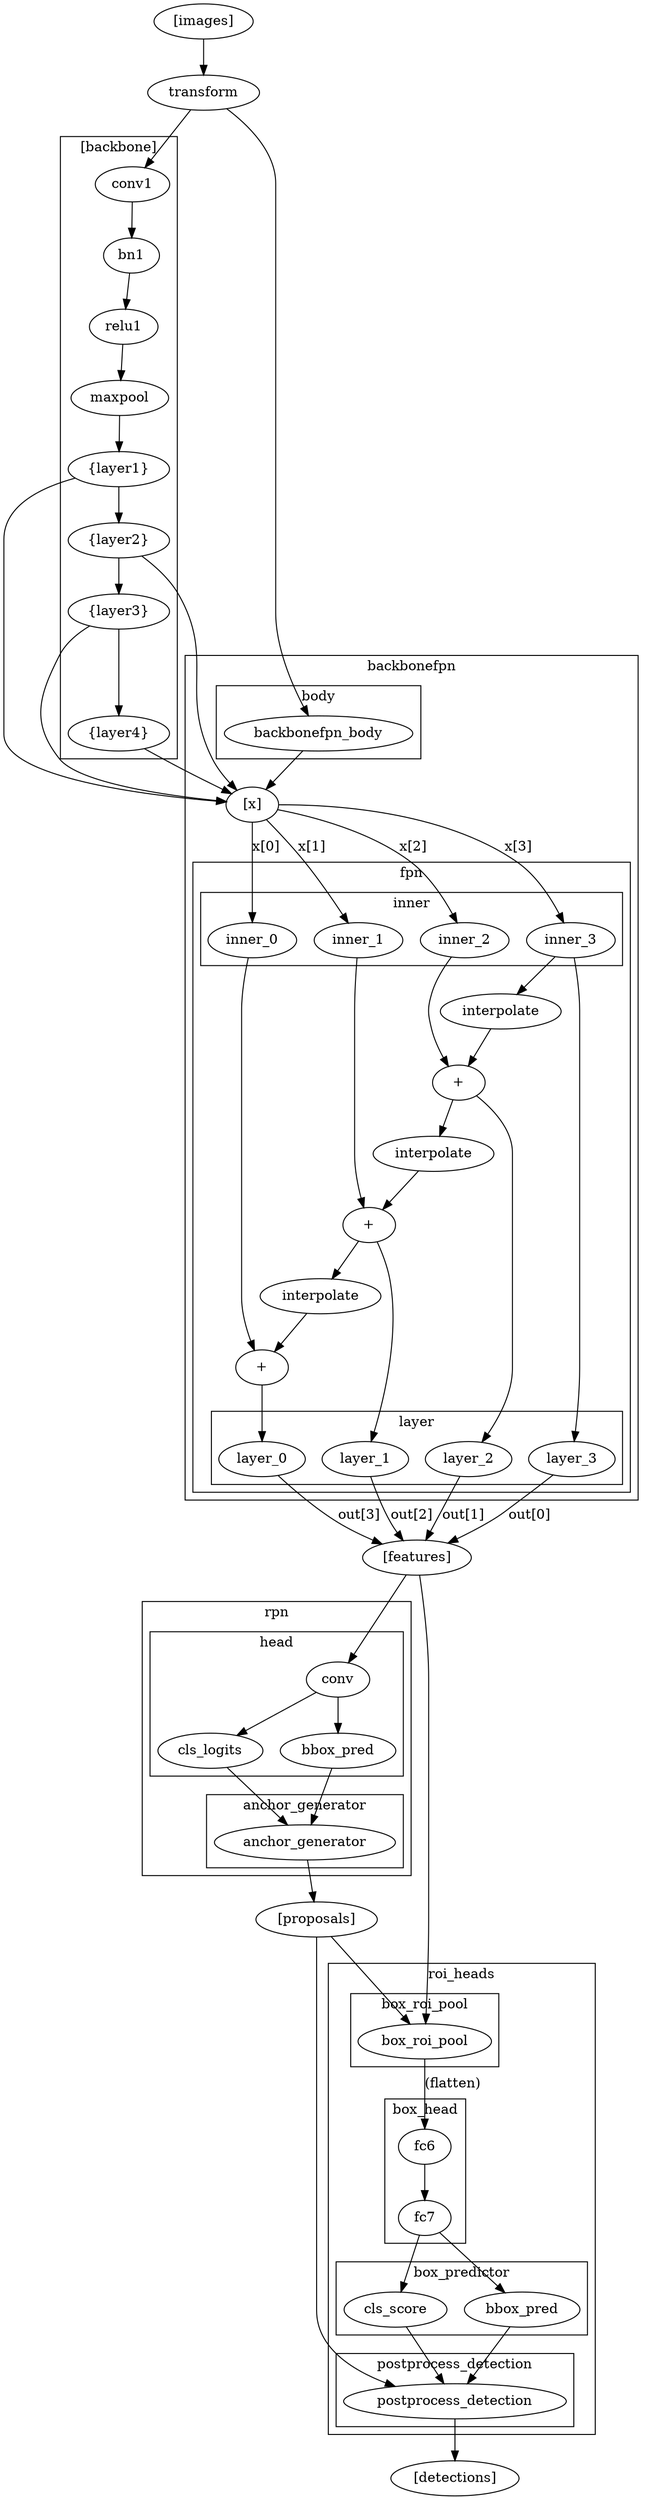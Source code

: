 digraph {
    x [label="[x]"];
    images [label="[images]"];
    
    images -> transform;

    subgraph FasterRCNN {
        label="FasterRCNN"

        
        transform -> backbonefpn_body;

        subgraph cluster_0 {
            label="backbonefpn";

            subgraph cluster_0_0 {
                label="body";

                backbonefpn_body;
            }

           
            backbonefpn_body -> x;

            subgraph cluster_0_1 {
                label="fpn";

                subgraph cluster_0_1_0 {
                    label="inner";
                    inner_0; inner_1; inner_2; inner_3;
                }

                subgraph cluster_0_1_1 {
                    label="layer";
                    layer_0; layer_1; layer_2; layer_3;
                }

                interpolate_0 [label="interpolate"]; 
                interpolate_1 [label="interpolate"]; 
                interpolate_2 [label="interpolate"];
                sum_0 [label="+"]; sum_1[label="+"]; sum_2[label="+"];

                inner_3 -> layer_3;
                inner_3 -> interpolate_2;
                inner_2 -> sum_2;
                inner_1 -> sum_1;
                inner_0 -> sum_0;

                interpolate_2 -> sum_2;
                interpolate_1 -> sum_1;
                interpolate_0 -> sum_0;
                
                sum_2 -> layer_2;
                sum_2 -> interpolate_1;
                sum_1 -> layer_1;
                sum_1 -> interpolate_0;
                sum_0 -> layer_0;

                // inner_3 -> layer_3;

                // inner_2 -> sum_2;
                // inner_3 -> interpolate_2;
                // interpolate_2 -> sum_2;
                // sum_2 -> layer_2;

                // inner_1 -> sum_1;
                // sum_2 -> interpolate_1;
                // interpolate_1 -> sum_1;
                // sum_1 -> layer_1;

                // inner_0 -> sum_0;
                // sum_1 -> interpolate_0;
                // interpolate_0 -> sum_0;
                // sum_0 -> layer_0;

            }

            x -> inner_0 [label="x[0]"];
            x -> inner_1 [label="x[1]"];
            x -> inner_2 [label="x[2]"];
            x -> inner_3 [label="x[3]"];

        }

        features [label="[features]"]

        layer_3 -> features [label="out[0]"];
        layer_2 -> features [label="out[1]"];
        layer_1 -> features [label="out[2]"];
        layer_0 -> features [label="out[3]"];

        subgraph cluster_1 {
            label="rpn"

            subgraph cluster_1_0 {
                label="head"

                
                conv -> cls_logits;
                conv -> bbox_pred;

            }

            subgraph cluster_1_1 {
                label="anchor_generator"

                cls_logits -> anchor_generator;
                bbox_pred -> anchor_generator;

            }
        }

        features -> conv;
        
        proposals [label="[proposals]"];
        anchor_generator -> proposals;

        subgraph cluster_2 {
            label="roi_heads"

            subgraph cluster_2_0 {
                label="box_roi_pool"
                box_roi_pool;
            }

            subgraph cluster_2_1 {
                label="box_head"
                fc6 -> fc7;
            }
            box_roi_pool -> fc6 [label="(flatten)"]; 

            subgraph cluster_2_2 {
                label="box_predictor"
                cls_score;
                bbox_pred1 [label="bbox_pred"];
            }
            fc7 -> cls_score;
            fc7 -> bbox_pred1;

            subgraph cluster_2_3 {
                label="postprocess_detection"
                postprocess_detection;
            }
            cls_score -> postprocess_detection;
            bbox_pred1 -> postprocess_detection;
            
        }
        proposals -> postprocess_detection;
        features -> box_roi_pool;
        proposals -> box_roi_pool;

        detections [label="[detections]"];
        postprocess_detection -> detections;


    }
    // images[label="[images]"];
    subgraph backbone {
        x [label="[x]"];
        transform -> conv1;
        subgraph cluster_0 {
            label="[backbone]";
            
            maxpool;
            layer1 [label="{layer1}"];
            layer2 [label="{layer2}"];
            layer3 [label="{layer3}"];
            layer4 [label="{layer4}"];

            
            conv1 -> bn1;
            bn1 -> relu1;
            relu1 -> maxpool;
            maxpool -> layer1;
            layer1 -> layer2;
            layer2 -> layer3;
            layer3 -> layer4;
        }
        
        layer1 -> x;
        layer2 -> x;
        layer3 -> x;
        layer4 -> x;

        // subgraph cluster_0 {
        //     label="[layer1]";

        //     subgraph cluster_0_0 {
        //         label="[layer1_0]";

        //         layer1_0_relu0 [label="relu"];
        //         layer1_0_relu1 [label="relu"];
        //         layer1_0_relu2 [label="relu"];
        //         layer1_0_add [label="+"];

        //         layer1_0_conv1 [label="conv1"];
        //         layer1_0_conv2 [label="conv2"];
        //         layer1_0_conv3 [label="conv3"];
        //         layer1_0_bn1 [label="bn1"];
        //         layer1_0_bn2 [label="bn2"];
        //         layer1_0_bn3 [label="bn3"];
        //         layer1_0_downsample_relu [label="downsample_relu"];
        //         layer1_0_downsample_bn [label="downsample_bn"];

        //         // normal

        //         layer1_0_conv1 -> layer1_0_bn1;
        //         layer1_0_bn1 -> layer1_0_relu0;
        //         layer1_0_relu0 -> layer1_0_conv2;

        //         layer1_0_conv2 -> layer1_0_bn2;
        //         layer1_0_bn2 -> layer1_0_relu1;
        //         layer1_0_relu1 -> layer1_0_conv3;

        //         layer1_0_conv3 -> layer1_0_bn3;

        //         // residual
        //         layer1_0_downsample_relu -> layer1_0_downsample_bn;

        //         // add
        //         layer1_0_bn3 -> layer1_0_add;
        //         layer1_0_downsample_bn -> layer1_0_add;

        //         layer1_0_add -> layer1_0_relu2;

        //     }

        //     subgraph cluster_0_1 {
        //         label="[layer1_1]";

        //         layer1_1_relu1 [label="[relu]"];
        //         layer1_1_relu2 [label="[relu]"];
        //         layer1_1_relu3 [label="[relu]"];
        //         layer1_1_add [label="+"];

        //         layer1_1_conv1 [label="[conv1]"];
        //         layer1_1_conv2 [label="[conv2]"];
        //         layer1_1_conv3 [label="[conv3]"];

        //         layer1_1_bn1 [label="[bn1]"];
        //         layer1_1_bn2 [label="[bn2]"];
        //         layer1_1_bn3 [label="[bn3]"];

        //         // normal
        //         layer1_1_conv1 -> layer1_1_bn1;
        //         layer1_1_bn1 -> layer1_1_relu1;

        //         layer1_1_relu1 -> layer1_1_conv2;
        //         layer1_1_conv2 -> layer1_1_bn2;
        //         layer1_1_bn2 -> layer1_1_relu2;

        //         layer1_1_relu2 -> layer1_1_conv3;
        //         layer1_1_conv3 -> layer1_1_bn3;

        //         // add
        //         layer1_1_bn3 -> layer1_1_add;
                
        //         layer1_1_add -> layer1_1_relu3;

        //     }

        //     subgraph cluster_0_2 {
        //         label="[layer1_2]";

        //         layer1_2_relu1 [label="[relu]"];
        //         layer1_2_relu2 [label="[relu]"];
        //         layer1_2_relu3 [label="[relu]"];
        //         layer1_2_add [label="+"];

        //         layer1_2_conv1 [label="[conv1]"];
        //         layer1_2_conv2 [label="[conv2]"];
        //         layer1_2_conv3 [label="[conv3]"];

        //         layer1_2_bn1 [label="[bn1]"];
        //         layer1_2_bn2 [label="[bn2]"];
        //         layer1_2_bn3 [label="[bn3]"];

        //         // normal
        //         layer1_2_conv1 -> layer1_2_bn1;
        //         layer1_2_bn1 -> layer1_2_relu1;

        //         layer1_2_relu1 -> layer1_2_conv2;
        //         layer1_2_conv2 -> layer1_2_bn2;
        //         layer1_2_bn2 -> layer1_2_relu2;

        //         layer1_2_relu2 -> layer1_2_conv3;
        //         layer1_2_conv3 -> layer1_2_bn3;

        //         // add
        //         layer1_2_bn3 -> layer1_2_add;
                
        //         layer1_2_add -> layer1_2_relu3;

        //     }

        //     layer1_0_relu2 -> layer1_1_conv1;
        //     layer1_0_relu2 -> layer1_1_add;

        //     layer1_1_relu3 -> layer1_2_conv1;
        //     layer1_1_relu3 -> layer1_2_add;

        // }

        

        // maxpool -> layer1_0_conv1;
        // maxpool -> layer1_0_downsample_relu;
        // relu1 -> maxpool;
        // layer1_2_relu3 -> x;

        // subgraph cluster_1 {
        //     label="[layer2]"
        
        //     subgraph cluster_1_0 {
        //         label="[layer2_0]";
        //         layer2_0_relu0 [label="relu"];
        //         layer2_0_relu1 [label="relu"];
        //         layer2_0_relu2 [label="relu"];
        //         layer2_0_add [label="+"];
        //         layer2_0_conv1 [label="conv1"];
        //         layer2_0_conv2 [label="conv2"];
        //         layer2_0_conv3 [label="conv3"];
        //         layer2_0_bn1 [label="bn1"];
        //         layer2_0_bn2 [label="bn2"];
        //         layer2_0_bn3 [label="bn3"];
        //         layer2_0_downsample_relu [label="downsample_relu"];
        //         layer2_0_downsample_bn [label="downsample_bn"];
        //         layer2_0_conv1 -> layer2_0_bn1;
        //         layer2_0_bn1 -> layer2_0_relu0;
        //         layer2_0_relu0 -> layer2_0_conv2;
        //         layer2_0_conv2 -> layer2_0_bn2;
        //         layer2_0_bn2 -> layer2_0_relu1;
        //         layer2_0_relu1 -> layer2_0_conv3;
        //         layer2_0_conv3 -> layer2_0_bn3;
        //         layer2_0_downsample_relu -> layer2_0_downsample_bn;
        //         layer2_0_bn3 -> layer2_0_add;
        //         layer2_0_downsample_bn -> layer2_0_add;
        //         layer2_0_add -> layer2_0_relu2;
        //     }

        //     subgraph cluster_1_1 {
        //         label="[layer2_1]";
        //         layer2_1_relu1 [label="[relu]"];
        //         layer2_1_relu2 [label="[relu]"];
        //         layer2_1_relu3 [label="[relu]"];
        //         layer2_1_add [label="+"];
        //         layer2_1_conv1 [label="[conv1]"];
        //         layer2_1_conv2 [label="[conv2]"];
        //         layer2_1_conv3 [label="[conv3]"];
        //         layer2_1_bn1 [label="[bn1]"];
        //         layer2_1_bn2 [label="[bn2]"];
        //         layer2_1_bn3 [label="[bn3]"];
        //         layer2_1_conv1 -> layer2_1_bn1;
        //         layer2_1_bn1 -> layer2_1_relu1;
        //         layer2_1_relu1 -> layer2_1_conv2;
        //         layer2_1_conv2 -> layer2_1_bn2;
        //         layer2_1_bn2 -> layer2_1_relu2;
        //         layer2_1_relu2 -> layer2_1_conv3;
        //         layer2_1_conv3 -> layer2_1_bn3
        //         layer2_1_bn3 -> layer2_1_add;
        //         layer2_1_add -> layer2_1_relu3;
        //     }

        //     subgraph cluster_1_2 {
        //         label="[layer2_2]";
        //         layer2_2_relu1 [label="[relu]"];
        //         layer2_2_relu2 [label="[relu]"];
        //         layer2_2_relu3 [label="[relu]"];
        //         layer2_2_add [label="+"];
        //         layer2_2_conv1 [label="[conv1]"];
        //         layer2_2_conv2 [label="[conv2]"];
        //         layer2_2_conv3 [label="[conv3]"];
        //         layer2_2_bn1 [label="[bn1]"];
        //         layer2_2_bn2 [label="[bn2]"];
        //         layer2_2_bn3 [label="[bn3]"];
        //         layer2_2_conv1 -> layer2_2_bn1;
        //         layer2_2_bn1 -> layer2_2_relu1;
        //         layer2_2_relu1 -> layer2_2_conv2;
        //         layer2_2_conv2 -> layer2_2_bn2;
        //         layer2_2_bn2 -> layer2_2_relu2;
        //         layer2_2_relu2 -> layer2_2_conv3;
        //         layer2_2_conv3 -> layer2_2_bn3
        //         layer2_2_bn3 -> layer2_2_add;
        //         layer2_2_add -> layer2_2_relu3;
        //     }

        //     subgraph cluster_1_3 {
        //         label="[layer2_3]";
        //         layer2_3_relu1 [label="[relu]"];
        //         layer2_3_relu2 [label="[relu]"];
        //         layer2_3_relu3 [label="[relu]"];
        //         layer2_3_add [label="+"];
        //         layer2_3_conv1 [label="[conv1]"];
        //         layer2_3_conv2 [label="[conv2]"];
        //         layer2_3_conv3 [label="[conv3]"];
        //         layer2_3_bn1 [label="[bn1]"];
        //         layer2_3_bn2 [label="[bn2]"];
        //         layer2_3_bn3 [label="[bn3]"];
        //         layer2_3_conv1 -> layer2_3_bn1;
        //         layer2_3_bn1 -> layer2_3_relu1;
        //         layer2_3_relu1 -> layer2_3_conv2;
        //         layer2_3_conv2 -> layer2_3_bn2;
        //         layer2_3_bn2 -> layer2_3_relu2;
        //         layer2_3_relu2 -> layer2_3_conv3;
        //         layer2_3_conv3 -> layer2_3_bn3
        //         layer2_3_bn3 -> layer2_3_add;
        //         layer2_3_add -> layer2_3_relu3;

        //     }

        //     layer2_0_relu2 -> layer2_1_conv1;
        //     layer2_0_relu2 -> layer2_1_add;

        //     layer2_1_relu3 -> layer2_2_conv1;
        //     layer2_1_relu3 -> layer2_2_add;

        //     layer2_2_relu3 -> layer2_3_conv1;
        //     layer2_2_relu3 -> layer2_3_add;
        // }

        // layer2_3_relu3 -> x;

        // subgraph cluster_2{
        //     label="[layer3]";

        //     subgraph cluster_2_0{
        //         label="[layer3_0]";
        //         layer3_0_relu0 [label="relu"];
        //         layer3_0_relu1 [label="relu"];
        //         layer3_0_relu2 [label="relu"];
        //         layer3_0_add [label="+"];
        //         layer3_0_conv1 [label="conv1"];
        //         layer3_0_conv2 [label="conv2"];
        //         layer3_0_conv3 [label="conv3"];
        //         layer3_0_bn1 [label="bn1"];
        //         layer3_0_bn2 [label="bn2"];
        //         layer3_0_bn3 [label="bn3"];
        //         layer3_0_downsample_relu [label="downsample_relu"];
        //         layer3_0_downsample_bn [label="downsample_bn"];
        //         layer3_0_conv1 -> layer3_0_bn1;
        //         layer3_0_bn1 -> layer3_0_relu0;
        //         layer3_0_relu0 -> layer3_0_conv2;
        //         layer3_0_conv2 -> layer3_0_bn2;
        //         layer3_0_bn2 -> layer3_0_relu1;
        //         layer3_0_relu1 -> layer3_0_conv3;
        //         layer3_0_conv3 -> layer3_0_bn3;
        //         layer3_0_downsample_relu -> layer3_0_downsample_bn;
        //         layer3_0_bn3 -> layer3_0_add;
        //         layer3_0_downsample_bn -> layer3_0_add;
        //         layer3_0_add -> layer3_0_relu2;
        //     }

        //     subgraph cluster_2_1{
        //         label="[layer3_1]";
        //         layer3_1_relu1 [label="[relu]"];
        //         layer3_1_relu2 [label="[relu]"];
        //         layer3_1_relu3 [label="[relu]"];
        //         layer3_1_add [label="+"];
        //         layer3_1_conv1 [label="[conv1]"];
        //         layer3_1_conv2 [label="[conv2]"];
        //         layer3_1_conv3 [label="[conv3]"];
        //         layer3_1_bn1 [label="[bn1]"];
        //         layer3_1_bn2 [label="[bn2]"];
        //         layer3_1_bn3 [label="[bn3]"];
        //         layer3_1_conv1 -> layer3_1_bn1;
        //         layer3_1_bn1 -> layer3_1_relu1;
        //         layer3_1_relu1 -> layer3_1_conv2;
        //         layer3_1_conv2 -> layer3_1_bn2;
        //         layer3_1_bn2 -> layer3_1_relu2;
        //         layer3_1_relu2 -> layer3_1_conv3;
        //         layer3_1_conv3 -> layer3_1_bn3
        //         layer3_1_bn3 -> layer3_1_add;
        //         layer3_1_add -> layer3_1_relu3;
        //     }
        //     subgraph cluster_2_2{
        //         label="[layer3_2]";
        //         layer3_2_relu1 [label="[relu]"];
        //         layer3_2_relu2 [label="[relu]"];
        //         layer3_2_relu3 [label="[relu]"];
        //         layer3_2_add [label="+"];
        //         layer3_2_conv1 [label="[conv1]"];
        //         layer3_2_conv2 [label="[conv2]"];
        //         layer3_2_conv3 [label="[conv3]"];
        //         layer3_2_bn1 [label="[bn1]"];
        //         layer3_2_bn2 [label="[bn2]"];
        //         layer3_2_bn3 [label="[bn3]"];
        //         layer3_2_conv1 -> layer3_2_bn1;
        //         layer3_2_bn1 -> layer3_2_relu1;
        //         layer3_2_relu1 -> layer3_2_conv2;
        //         layer3_2_conv2 -> layer3_2_bn2;
        //         layer3_2_bn2 -> layer3_2_relu2;
        //         layer3_2_relu2 -> layer3_2_conv3;
        //         layer3_2_conv3 -> layer3_2_bn3
        //         layer3_2_bn3 -> layer3_2_add;
        //         layer3_2_add -> layer3_2_relu3;
        //     }
        //     subgraph cluster_2_3{
        //         label="[layer3_3]";
        //         layer3_3_relu1 [label="[relu]"];
        //         layer3_3_relu2 [label="[relu]"];
        //         layer3_3_relu3 [label="[relu]"];
        //         layer3_3_add [label="+"];
        //         layer3_3_conv1 [label="[conv1]"];
        //         layer3_3_conv2 [label="[conv2]"];
        //         layer3_3_conv3 [label="[conv3]"];
        //         layer3_3_bn1 [label="[bn1]"];
        //         layer3_3_bn2 [label="[bn2]"];
        //         layer3_3_bn3 [label="[bn3]"];
        //         layer3_3_conv1 -> layer3_3_bn1;
        //         layer3_3_bn1 -> layer3_3_relu1;
        //         layer3_3_relu1 -> layer3_3_conv2;
        //         layer3_3_conv2 -> layer3_3_bn2;
        //         layer3_3_bn2 -> layer3_3_relu2;
        //         layer3_3_relu2 -> layer3_3_conv3;
        //         layer3_3_conv3 -> layer3_3_bn3
        //         layer3_3_bn3 -> layer3_3_add;
        //         layer3_3_add -> layer3_3_relu3;
        //     }
        //     subgraph cluster_2_4{
        //         label="[layer3_4]";
        //         layer3_4_relu1 [label="[relu]"];
        //         layer3_4_relu2 [label="[relu]"];
        //         layer3_4_relu3 [label="[relu]"];
        //         layer3_4_add [label="+"];
        //         layer3_4_conv1 [label="[conv1]"];
        //         layer3_4_conv2 [label="[conv2]"];
        //         layer3_4_conv3 [label="[conv3]"];
        //         layer3_4_bn1 [label="[bn1]"];
        //         layer3_4_bn2 [label="[bn2]"];
        //         layer3_4_bn3 [label="[bn3]"];
        //         layer3_4_conv1 -> layer3_4_bn1;
        //         layer3_4_bn1 -> layer3_4_relu1;
        //         layer3_4_relu1 -> layer3_4_conv2;
        //         layer3_4_conv2 -> layer3_4_bn2;
        //         layer3_4_bn2 -> layer3_4_relu2;
        //         layer3_4_relu2 -> layer3_4_conv3;
        //         layer3_4_conv3 -> layer3_4_bn3
        //         layer3_4_bn3 -> layer3_4_add;
        //         layer3_4_add -> layer3_4_relu3;
        //     }
        //     subgraph cluster_2_5{
        //         label="[layer3_5]";
        //         layer3_5_relu1 [label="[relu]"];
        //         layer3_5_relu2 [label="[relu]"];
        //         layer3_5_relu3 [label="[relu]"];
        //         layer3_5_add [label="+"];
        //         layer3_5_conv1 [label="[conv1]"];
        //         layer3_5_conv2 [label="[conv2]"];
        //         layer3_5_conv3 [label="[conv3]"];
        //         layer3_5_bn1 [label="[bn1]"];
        //         layer3_5_bn2 [label="[bn2]"];
        //         layer3_5_bn3 [label="[bn3]"];
        //         layer3_5_conv1 -> layer3_5_bn1;
        //         layer3_5_bn1 -> layer3_5_relu1;
        //         layer3_5_relu1 -> layer3_5_conv2;
        //         layer3_5_conv2 -> layer3_5_bn2;
        //         layer3_5_bn2 -> layer3_5_relu2;
        //         layer3_5_relu2 -> layer3_5_conv3;
        //         layer3_5_conv3 -> layer3_5_bn3
        //         layer3_5_bn3 -> layer3_5_add;
        //         layer3_5_add -> layer3_5_relu3;
        //     }
        //     layer3_0_relu2 -> layer3_1_conv1;
        //     layer3_0_relu2 -> layer3_1_add;
        //     layer3_1_relu3 -> layer3_2_conv1;
        //     layer3_1_relu3 -> layer3_2_add;
        //     layer3_2_relu3 -> layer3_3_conv1;
        //     layer3_2_relu3 -> layer3_3_add;
        //     layer3_3_relu3 -> layer3_4_conv1;
        //     layer3_3_relu3 -> layer3_4_add;
        //     layer3_4_relu3 -> layer3_5_conv1;
        //     layer3_4_relu3 -> layer3_5_add;
        //     // layer3_5_relu3 -> layer3_6_conv1;
        //     // layer3_5_relu3 -> layer3_6_add;
        
        // }

        // layer3_5_relu3 -> x;

        // subgraph cluster_3 {
        //     label="[layer4]";

        //     subgraph cluster_3_0 {
        //         label="[layer4_0]";
        //         layer4_0_relu0 [label="relu"];
        //         layer4_0_relu1 [label="relu"];
        //         layer4_0_relu2 [label="relu"];
        //         layer4_0_add [label="+"];
        //         layer4_0_conv1 [label="conv1"];
        //         layer4_0_conv2 [label="conv2"];
        //         layer4_0_conv3 [label="conv3"];
        //         layer4_0_bn1 [label="bn1"];
        //         layer4_0_bn2 [label="bn2"];
        //         layer4_0_bn3 [label="bn3"];
        //         layer4_0_downsample_relu [label="downsample_relu"];
        //         layer4_0_downsample_bn [label="downsample_bn"];
        //         layer4_0_conv1 -> layer4_0_bn1;
        //         layer4_0_bn1 -> layer4_0_relu0;
        //         layer4_0_relu0 -> layer4_0_conv2;
        //         layer4_0_conv2 -> layer4_0_bn2;
        //         layer4_0_bn2 -> layer4_0_relu1;
        //         layer4_0_relu1 -> layer4_0_conv3;
        //         layer4_0_conv3 -> layer4_0_bn3;
        //         layer4_0_downsample_relu -> layer4_0_downsample_bn;
        //         layer4_0_bn3 -> layer4_0_add;
        //         layer4_0_downsample_bn -> layer4_0_add;
        //         layer4_0_add -> layer4_0_relu2;
        //     }

        //     subgraph cluster_3_1 {
        //         label="[layer4_1]";
        //         layer4_1_relu1 [label="[relu]"];
        //         layer4_1_relu2 [label="[relu]"];
        //         layer4_1_relu3 [label="[relu]"];
        //         layer4_1_add [label="+"];
        //         layer4_1_conv1 [label="[conv1]"];
        //         layer4_1_conv2 [label="[conv2]"];
        //         layer4_1_conv3 [label="[conv3]"];
        //         layer4_1_bn1 [label="[bn1]"];
        //         layer4_1_bn2 [label="[bn2]"];
        //         layer4_1_bn3 [label="[bn3]"];
        //         layer4_1_conv1 -> layer4_1_bn1;
        //         layer4_1_bn1 -> layer4_1_relu1;
        //         layer4_1_relu1 -> layer4_1_conv2;
        //         layer4_1_conv2 -> layer4_1_bn2;
        //         layer4_1_bn2 -> layer4_1_relu2;
        //         layer4_1_relu2 -> layer4_1_conv3;
        //         layer4_1_conv3 -> layer4_1_bn3
        //         layer4_1_bn3 -> layer4_1_add;
        //         layer4_1_add -> layer4_1_relu3;
        //     }

        //     subgraph cluster_3_2 {
        //         label="[layer4_2]";
        //         layer4_2_relu1 [label="[relu]"];
        //         layer4_2_relu2 [label="[relu]"];
        //         layer4_2_relu3 [label="[relu]"];
        //         layer4_2_add [label="+"];
        //         layer4_2_conv1 [label="[conv1]"];
        //         layer4_2_conv2 [label="[conv2]"];
        //         layer4_2_conv3 [label="[conv3]"];
        //         layer4_2_bn1 [label="[bn1]"];
        //         layer4_2_bn2 [label="[bn2]"];
        //         layer4_2_bn3 [label="[bn3]"];
        //         layer4_2_conv1 -> layer4_2_bn1;
        //         layer4_2_bn1 -> layer4_2_relu1;
        //         layer4_2_relu1 -> layer4_2_conv2;
        //         layer4_2_conv2 -> layer4_2_bn2;
        //         layer4_2_bn2 -> layer4_2_relu2;
        //         layer4_2_relu2 -> layer4_2_conv3;
        //         layer4_2_conv3 -> layer4_2_bn3
        //         layer4_2_bn3 -> layer4_2_add;
        //         layer4_2_add -> layer4_2_relu3;
        //     }

        //     layer4_0_relu2 -> layer4_1_conv1;
        //     layer4_0_relu2 -> layer4_1_add;
        //     layer4_1_relu3 -> layer4_2_conv1;
        //     layer4_1_relu3 -> layer4_2_add;

        // }

        // layer4_2_relu3 -> x

        // layer1_2_relu3 -> layer2_0_conv1;
        // layer1_2_relu3 -> layer2_0_downsample_relu;

        // layer2_3_relu3 -> layer3_0_conv1;
        // layer2_3_relu3 -> layer3_0_downsample_relu;

        // layer3_5_relu3 -> layer4_0_conv1;
        // layer3_5_relu3 -> layer4_0_downsample_relu;

        // // layer4_5_relu3 -> layer2_0_conv1;
        // // layer4_5_relu3 -> layer2_0_downsample_relu;

    }
}